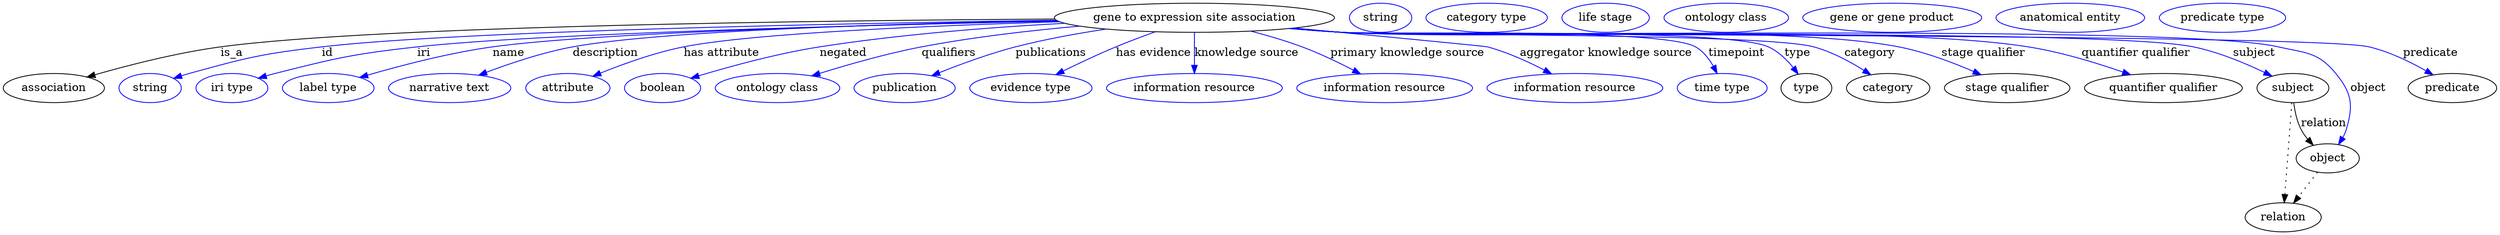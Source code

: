 digraph {
	graph [bb="0,0,3078,283"];
	node [label="\N"];
	"gene to expression site association"	[height=0.5,
		label="gene to expression site association",
		pos="1469.4,265",
		width=4.8024];
	association	[height=0.5,
		pos="62.394,178",
		width=1.7332];
	"gene to expression site association" -> association	[label=is_a,
		lp="282.39,221.5",
		pos="e,103.34,191.62 1297.1,263.41 1013.8,261.69 461.76,254.99 268.39,229 214.65,221.78 154.53,206.3 113.17,194.47"];
	id	[color=blue,
		height=0.5,
		label=string,
		pos="181.39,178",
		width=1.0652];
	"gene to expression site association" -> id	[color=blue,
		label=id,
		lp="400.39,221.5",
		pos="e,210.37,190.01 1299,261.91 1041.1,258.15 563.45,248.74 393.39,229 319.54,220.43 301.06,215.79 229.39,196 226.28,195.14 223.08,194.18 \
219.89,193.17",
		style=solid];
	iri	[color=blue,
		height=0.5,
		label="iri type",
		pos="282.39,178",
		width=1.2277];
	"gene to expression site association" -> iri	[color=blue,
		label=iri,
		lp="519.39,221.5",
		pos="e,315.01,190.17 1300.7,260.86 1067.7,256 659.23,245.47 511.39,229 432.3,220.19 412.55,215.53 335.39,196 331.96,195.13 328.43,194.16 \
324.9,193.14",
		style=solid];
	name	[color=blue,
		height=0.5,
		label="label type",
		pos="401.39,178",
		width=1.5707];
	"gene to expression site association" -> name	[color=blue,
		label=name,
		lp="623.39,221.5",
		pos="e,440.4,191.21 1300.1,261.13 1087,256.82 733.13,247.18 603.39,229 550.18,221.54 490.61,205.87 450.04,194.05",
		style=solid];
	description	[color=blue,
		height=0.5,
		label="narrative text",
		pos="551.39,178",
		width=2.0943];
	"gene to expression site association" -> description	[color=blue,
		label=description,
		lp="742.89,221.5",
		pos="e,587.28,193.99 1299.3,261.65 1108.9,258.07 812.58,249.36 702.39,229 666.04,222.28 626.42,208.92 596.88,197.7",
		style=solid];
	"has attribute"	[color=blue,
		height=0.5,
		label=attribute,
		pos="696.39,178",
		width=1.4443];
	"gene to expression site association" -> "has attribute"	[color=blue,
		label="has attribute",
		lp="886.39,221.5",
		pos="e,727.21,192.62 1303,260.02 1146.8,255.33 924.75,245.94 839.39,229 803.74,221.92 764.91,207.92 736.72,196.52",
		style=solid];
	negated	[color=blue,
		height=0.5,
		label=boolean,
		pos="813.39,178",
		width=1.2999];
	"gene to expression site association" -> negated	[color=blue,
		label=negated,
		lp="1035.4,221.5",
		pos="e,848.18,190.23 1309.3,258.18 1219.8,253.36 1106.4,244.64 1006.4,229 954.75,220.93 896.88,204.98 858.1,193.26",
		style=solid];
	qualifiers	[color=blue,
		height=0.5,
		label="ontology class",
		pos="954.39,178",
		width=2.1304];
	"gene to expression site association" -> qualifiers	[color=blue,
		label=qualifiers,
		lp="1165.9,221.5",
		pos="e,996.71,193.09 1327.6,254.67 1267.1,249.3 1196,241.14 1132.4,229 1089.3,220.77 1041.5,207.08 1006.3,196.11",
		style=solid];
	publications	[color=blue,
		height=0.5,
		label=publication,
		pos="1111.4,178",
		width=1.7332];
	"gene to expression site association" -> publications	[color=blue,
		label=publications,
		lp="1292.4,221.5",
		pos="e,1144.9,193.28 1360.3,250.99 1324.4,245.58 1284.4,238.33 1248.4,229 1216.2,220.66 1181,207.71 1154.3,197.08",
		style=solid];
	"has evidence"	[color=blue,
		height=0.5,
		label="evidence type",
		pos="1267.4,178",
		width=2.0943];
	"gene to expression site association" -> "has evidence"	[color=blue,
		label="has evidence",
		lp="1418.9,221.5",
		pos="e,1298.3,194.69 1421.2,247.65 1405.5,242.06 1388.1,235.55 1372.4,229 1350.6,219.91 1326.8,208.7 1307.4,199.2",
		style=solid];
	"knowledge source"	[color=blue,
		height=0.5,
		label="information resource",
		pos="1469.4,178",
		width=3.015];
	"gene to expression site association" -> "knowledge source"	[color=blue,
		label="knowledge source",
		lp="1533.9,221.5",
		pos="e,1469.4,196.18 1469.4,246.8 1469.4,235.16 1469.4,219.55 1469.4,206.24",
		style=solid];
	"primary knowledge source"	[color=blue,
		height=0.5,
		label="information resource",
		pos="1704.4,178",
		width=3.015];
	"gene to expression site association" -> "primary knowledge source"	[color=blue,
		label="primary knowledge source",
		lp="1732.4,221.5",
		pos="e,1674.7,195.49 1538.9,248.49 1559.6,243.13 1582.1,236.54 1602.4,229 1623.9,220.99 1646.9,209.93 1665.6,200.26",
		style=solid];
	"aggregator knowledge source"	[color=blue,
		height=0.5,
		label="information resource",
		pos="1939.4,178",
		width=3.015];
	"gene to expression site association" -> "aggregator knowledge source"	[color=blue,
		label="aggregator knowledge source",
		lp="1977.9,221.5",
		pos="e,1910.6,195.59 1592.6,252.33 1696.4,242.46 1828.4,229.8 1831.4,229 1855.8,222.38 1881.5,210.68 1901.7,200.26",
		style=solid];
	timepoint	[color=blue,
		height=0.5,
		label="time type",
		pos="2121.4,178",
		width=1.5346];
	"gene to expression site association" -> timepoint	[color=blue,
		label=timepoint,
		lp="2139.4,221.5",
		pos="e,2115,196.08 1588.8,251.96 1609.6,250.11 1631.1,248.36 1651.4,247 1699.9,243.74 2046.1,252.91 2088.4,229 2097.9,223.63 2105.2,214.25 \
2110.4,205.06",
		style=solid];
	type	[height=0.5,
		pos="2225.4,178",
		width=0.86659];
	"gene to expression site association" -> type	[color=blue,
		label=type,
		lp="2214.4,221.5",
		pos="e,2215.3,195.27 1588.3,251.88 1609.3,250.03 1631,248.3 1651.4,247 1709.9,243.27 2125,253.17 2178.4,229 2190.6,223.47 2201.2,213.15 \
2209.2,203.31",
		style=solid];
	category	[height=0.5,
		pos="2326.4,178",
		width=1.4263];
	"gene to expression site association" -> category	[color=blue,
		label=category,
		lp="2303.9,221.5",
		pos="e,2305,194.44 1587.8,251.87 1608.9,250 1630.8,248.28 1651.4,247 1716.1,242.98 2171.8,245.93 2234.4,229 2256.5,223.01 2279.1,210.8 \
2296.4,199.95",
		style=solid];
	"stage qualifier"	[height=0.5,
		pos="2473.4,178",
		width=2.1484];
	"gene to expression site association" -> "stage qualifier"	[color=blue,
		label="stage qualifier",
		lp="2443.9,221.5",
		pos="e,2441.2,194.45 1587.3,251.83 1608.6,249.96 1630.6,248.24 1651.4,247 1804.1,237.88 2189.3,258.13 2339.4,229 2371.5,222.77 2406.1,\
209.7 2432.1,198.48",
		style=solid];
	"quantifier qualifier"	[height=0.5,
		pos="2666.4,178",
		width=2.7081];
	"gene to expression site association" -> "quantifier qualifier"	[color=blue,
		label="quantifier qualifier",
		lp="2632.4,221.5",
		pos="e,2625.9,194.47 1586.8,251.79 1608.3,249.91 1630.5,248.2 1651.4,247 1839.6,236.23 2313.2,258.3 2499.4,229 2539.5,222.69 2583.4,209.27 \
2616.1,197.92",
		style=solid];
	subject	[height=0.5,
		pos="2826.4,178",
		width=1.2277];
	"gene to expression site association" -> subject	[color=blue,
		label=subject,
		lp="2778.4,221.5",
		pos="e,2800.4,192.87 1586.8,251.71 1608.3,249.84 1630.5,248.15 1651.4,247 1768.1,240.56 2588.9,252.41 2703.4,229 2734.3,222.68 2767.3,\
208.83 2791.3,197.31",
		style=solid];
	object	[height=0.5,
		pos="2869.4,91",
		width=1.0832];
	"gene to expression site association" -> object	[color=blue,
		label=object,
		lp="2919.4,178",
		pos="e,2882.8,108.09 1586.3,251.73 1607.9,249.84 1630.3,248.15 1651.4,247 1779.8,240.02 2683.1,257.73 2808.4,229 2842.3,221.23 2857.4,\
222.93 2879.4,196 2899.2,171.85 2901.3,156.9 2892.4,127 2891.4,123.55 2889.9,120.13 2888.1,116.85",
		style=solid];
	predicate	[height=0.5,
		pos="3023.4,178",
		width=1.5165];
	"gene to expression site association" -> predicate	[color=blue,
		label=predicate,
		lp="2996.4,221.5",
		pos="e,2999.6,194.32 1586.3,251.71 1607.9,249.82 1630.3,248.13 1651.4,247 1721.8,243.22 2851.8,245.28 2920.4,229 2945.3,223.09 2971.2,\
210.5 2990.7,199.43",
		style=solid];
	association_type	[color=blue,
		height=0.5,
		label=string,
		pos="1698.4,265",
		width=1.0652];
	association_category	[color=blue,
		height=0.5,
		label="category type",
		pos="1829.4,265",
		width=2.0762];
	"gene to expression site association_stage qualifier"	[color=blue,
		height=0.5,
		label="life stage",
		pos="1976.4,265",
		width=1.4985];
	"gene to expression site association_quantifier qualifier"	[color=blue,
		height=0.5,
		label="ontology class",
		pos="2125.4,265",
		width=2.1304];
	subject -> object	[label=relation,
		lp="2864.4,134.5",
		pos="e,2851.5,107.23 2827.5,159.55 2828.7,149.57 2831.2,137.07 2836.4,127 2838.6,122.68 2841.5,118.52 2844.7,114.66"];
	relation	[height=0.5,
		pos="2814.4,18",
		width=1.2999];
	subject -> relation	[pos="e,2815.7,36.188 2825.1,159.79 2823,132.48 2819,78.994 2816.5,46.38",
		style=dotted];
	"gene to expression site association_subject"	[color=blue,
		height=0.5,
		label="gene or gene product",
		pos="2330.4,265",
		width=3.0692];
	object -> relation	[pos="e,2827.2,35.54 2856.9,73.889 2850,64.939 2841.2,53.617 2833.4,43.584",
		style=dotted];
	"gene to expression site association_object"	[color=blue,
		height=0.5,
		label="anatomical entity",
		pos="2550.4,265",
		width=2.5456];
	"gene to expression site association_predicate"	[color=blue,
		height=0.5,
		label="predicate type",
		pos="2738.4,265",
		width=2.1665];
}
